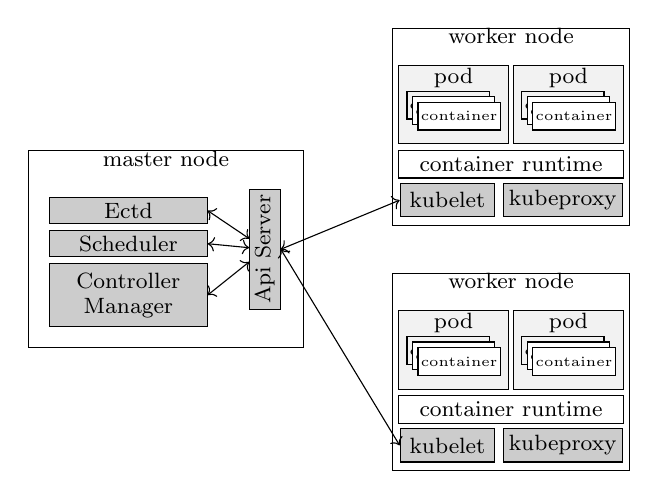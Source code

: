 \begin{tikzpicture}[every node/.style={font={\footnotesize}},box/.style={rectangle,draw,minimum height=2.5cm},cnode/.style={box,minimum width=3cm},mod/.style={rectangle,draw,fill=black!20, above,minimum width=2cm,inner sep=2pt}]
	\node[box,minimum width=3.5cm, minimum height=2.5cm] at (0,0) (master) {};
	\node[right] at ([xshift=2.5cm]master.east) (w) {};
	\node[cnode,above] at ([yshift=5pt]w.north) (w1) {};
	\node[cnode,below] at ([yshift=-5pt]w.south) (w2) {};
	\node[below, inner sep=0] at (master.north) {master node};
	
	\node[draw,rotate=90,fill=black!20, inner sep=2pt] at ([xshift=-0.5cm]master.east) (api) {Api Server};	
	\node[mod, left] at ([xshift=-15pt,yshift=2pt]api.north) (scheduler) {Scheduler};
	\node[mod,above] at ([yshift=2pt]scheduler.north) (etcd) {Ectd};
	\node[mod, below,minimum height=0.8cm] at ([yshift=-2pt]scheduler.south)
	 (ctrl) {};
	 \node[below] at (ctrl.north) {Controller};
	 \node[above] at (ctrl.south) {Manager};
	 \draw[<->] (etcd.east) -- (api);
 	 \draw[<->] (ctrl.east) -- (api);
 	 \draw[<->] (scheduler.east) -- (api);
 	 
	\foreach \i in {1,2} {
		\node[below, inner sep=0] at (w\i.north) {worker node};
		\node[above,draw,inner sep=1pt,minimum height=12pt,fill=black!20, minimum width=1.2cm] at ([xshift=0.7cm,yshift=3pt]w\i.south west) (kl\i){kubelet};
		\node[above,draw,inner sep=2pt,minimum height=12pt,fill=black!20] at ([xshift=-0.85cm,yshift=3pt]w\i.south east) (kp\i){kubeproxy};
		\node[above,draw,inner sep=2pt,minimum height=10pt, minimum width=2.85cm] at ([yshift=17pt]w\i.south) (cr\i){container runtime};
		\node[rectangle,draw,minimum width=1.4cm, minimum height=1cm,right,fill=black!5] at ([yshift=8pt,xshift=2pt]w\i.west) (pod\i1){};
		\node[rectangle,draw,minimum width=1.4cm, minimum height=1cm,left,fill=black!5] at ([yshift=8pt,xshift=-2pt]w\i.east) (pod\i2){};
		\foreach \j in {1,2} {
			\node[below,inner sep=1pt] at (pod\i\j.north) {pod};
			\node[draw,inner sep=1pt,above, minimum height=10pt] at ([xshift=-2pt,yshift=9pt]pod\i\j.south) {\tiny container};
			\node[draw,inner sep=1pt,above, minimum height=10pt,fill=white] at ([yshift=7pt]pod\i\j.south) {\tiny container};
			\node[draw,inner sep=1pt,above, minimum height=10pt,fill=white] at ([yshift=5pt,xshift=2pt]pod\i\j.south) {\tiny container};
		}
		
		\draw[<->] (api.south) -- (kl\i.west);
	}
\end{tikzpicture}